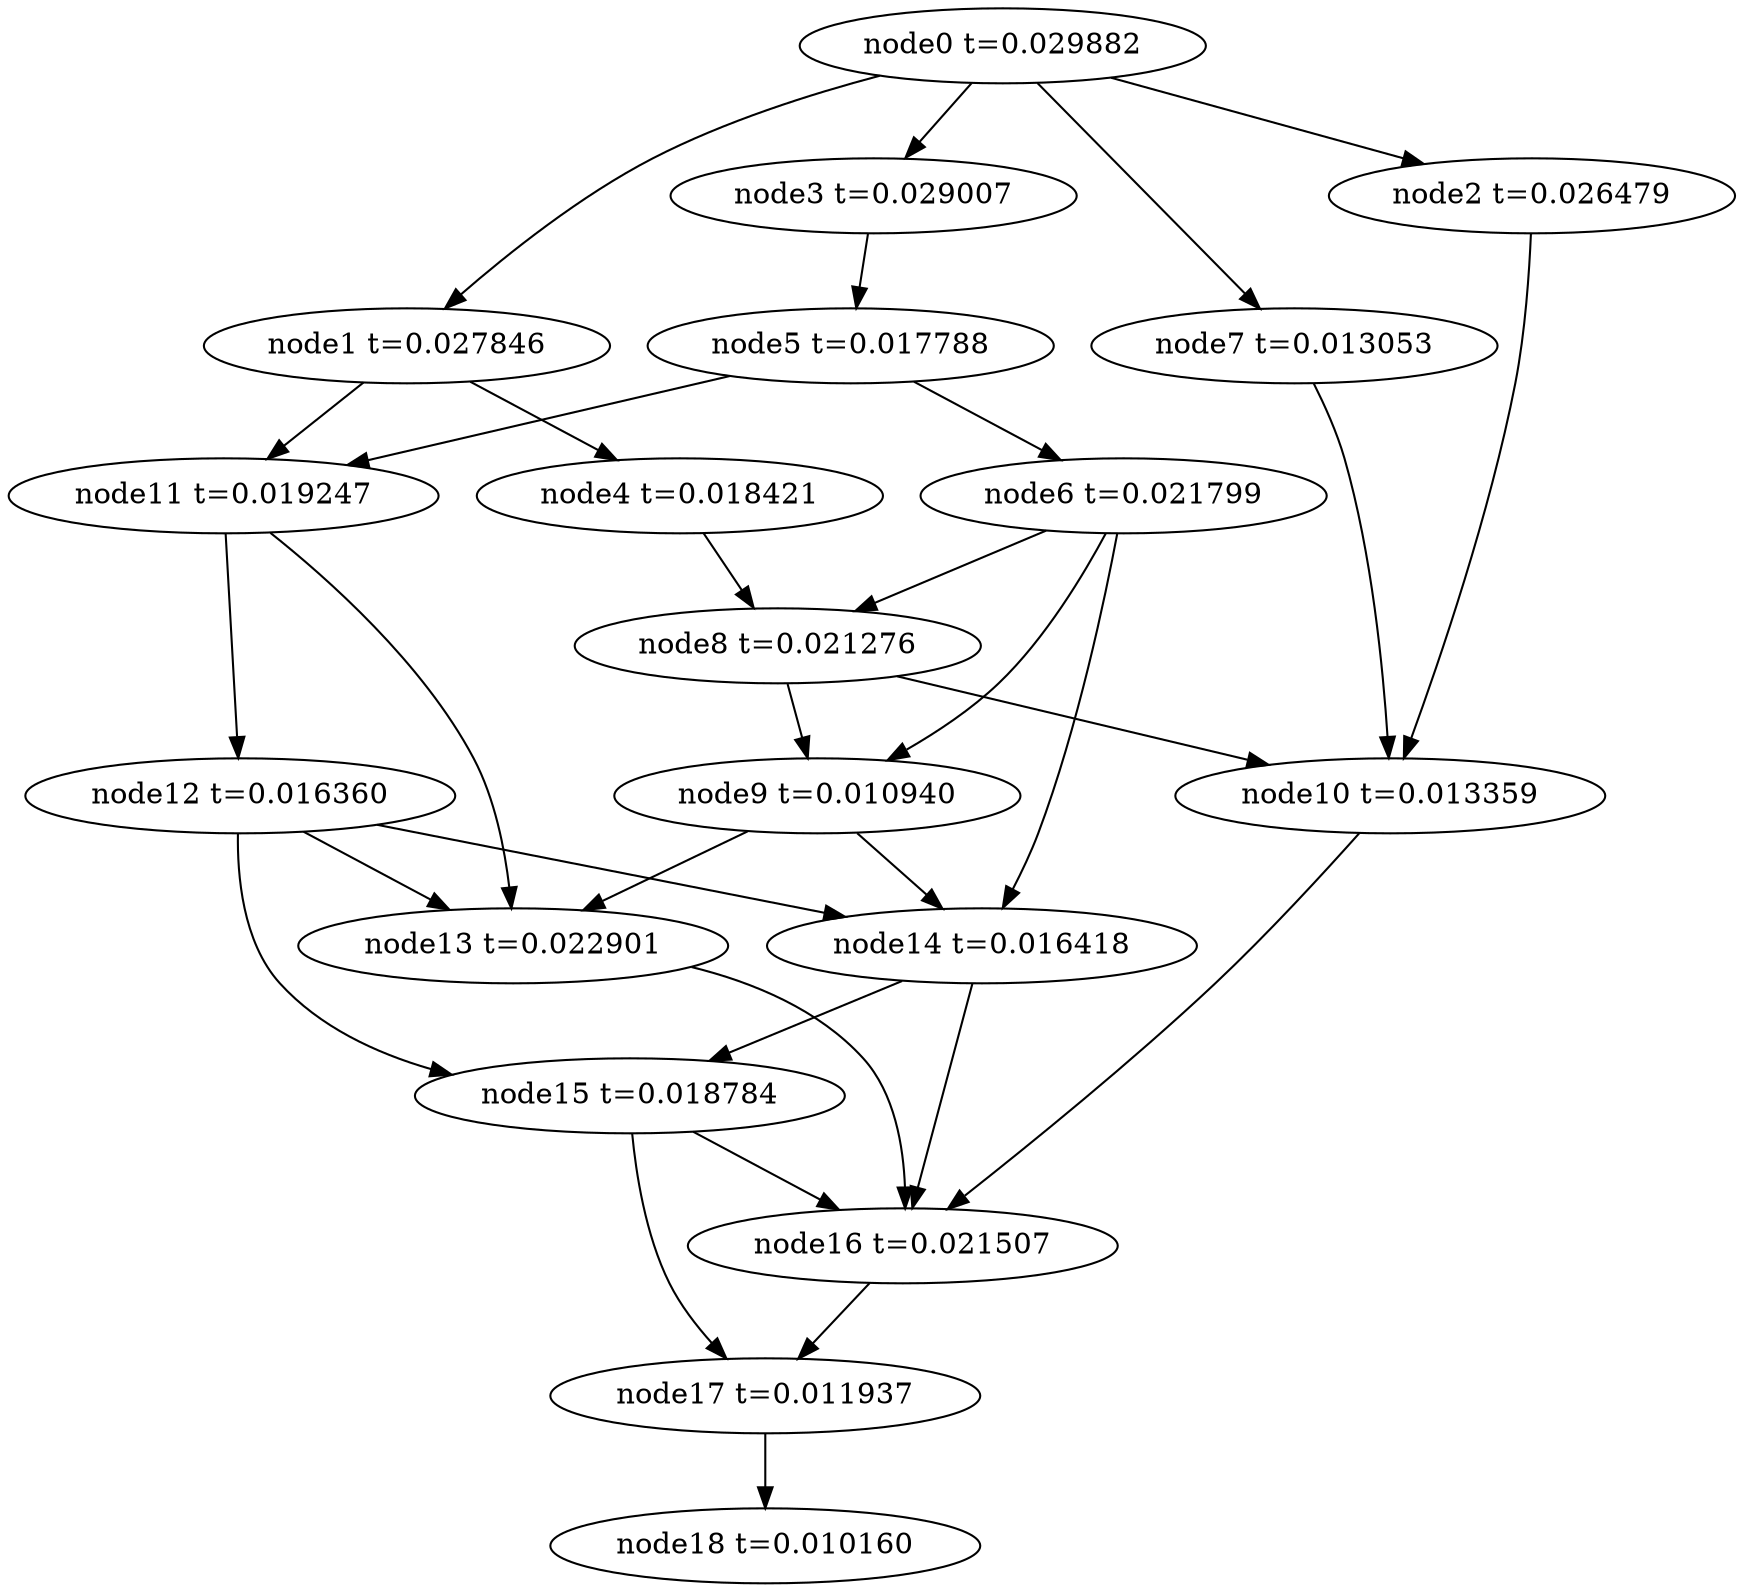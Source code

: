 digraph g{
	node18[label="node18 t=0.010160"]
	node17 -> node18
	node17[label="node17 t=0.011937"];
	node16 -> node17
	node16[label="node16 t=0.021507"];
	node15 -> node17
	node15 -> node16
	node15[label="node15 t=0.018784"];
	node14 -> node16
	node14 -> node15
	node14[label="node14 t=0.016418"];
	node13 -> node16
	node13[label="node13 t=0.022901"];
	node12 -> node15
	node12 -> node14
	node12 -> node13
	node12[label="node12 t=0.016360"];
	node11 -> node13
	node11 -> node12
	node11[label="node11 t=0.019247"];
	node10 -> node16
	node10[label="node10 t=0.013359"];
	node9 -> node14
	node9 -> node13
	node9[label="node9 t=0.010940"];
	node8 -> node10
	node8 -> node9
	node8[label="node8 t=0.021276"];
	node7 -> node10
	node7[label="node7 t=0.013053"];
	node6 -> node14
	node6 -> node9
	node6 -> node8
	node6[label="node6 t=0.021799"];
	node5 -> node11
	node5 -> node6
	node5[label="node5 t=0.017788"];
	node4 -> node8
	node4[label="node4 t=0.018421"];
	node3 -> node5
	node3[label="node3 t=0.029007"];
	node2 -> node10
	node2[label="node2 t=0.026479"];
	node1 -> node11
	node1 -> node4
	node1[label="node1 t=0.027846"];
	node0 -> node7
	node0 -> node3
	node0 -> node2
	node0 -> node1
	node0[label="node0 t=0.029882"];
}
